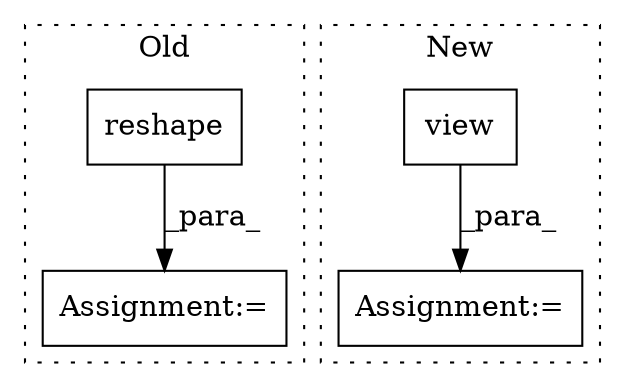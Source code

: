 digraph G {
subgraph cluster0 {
1 [label="reshape" a="32" s="3738,3822" l="8,1" shape="box"];
3 [label="Assignment:=" a="7" s="3836" l="1" shape="box"];
label = "Old";
style="dotted";
}
subgraph cluster1 {
2 [label="view" a="32" s="3795,3819" l="5,1" shape="box"];
4 [label="Assignment:=" a="7" s="3792" l="1" shape="box"];
label = "New";
style="dotted";
}
1 -> 3 [label="_para_"];
2 -> 4 [label="_para_"];
}